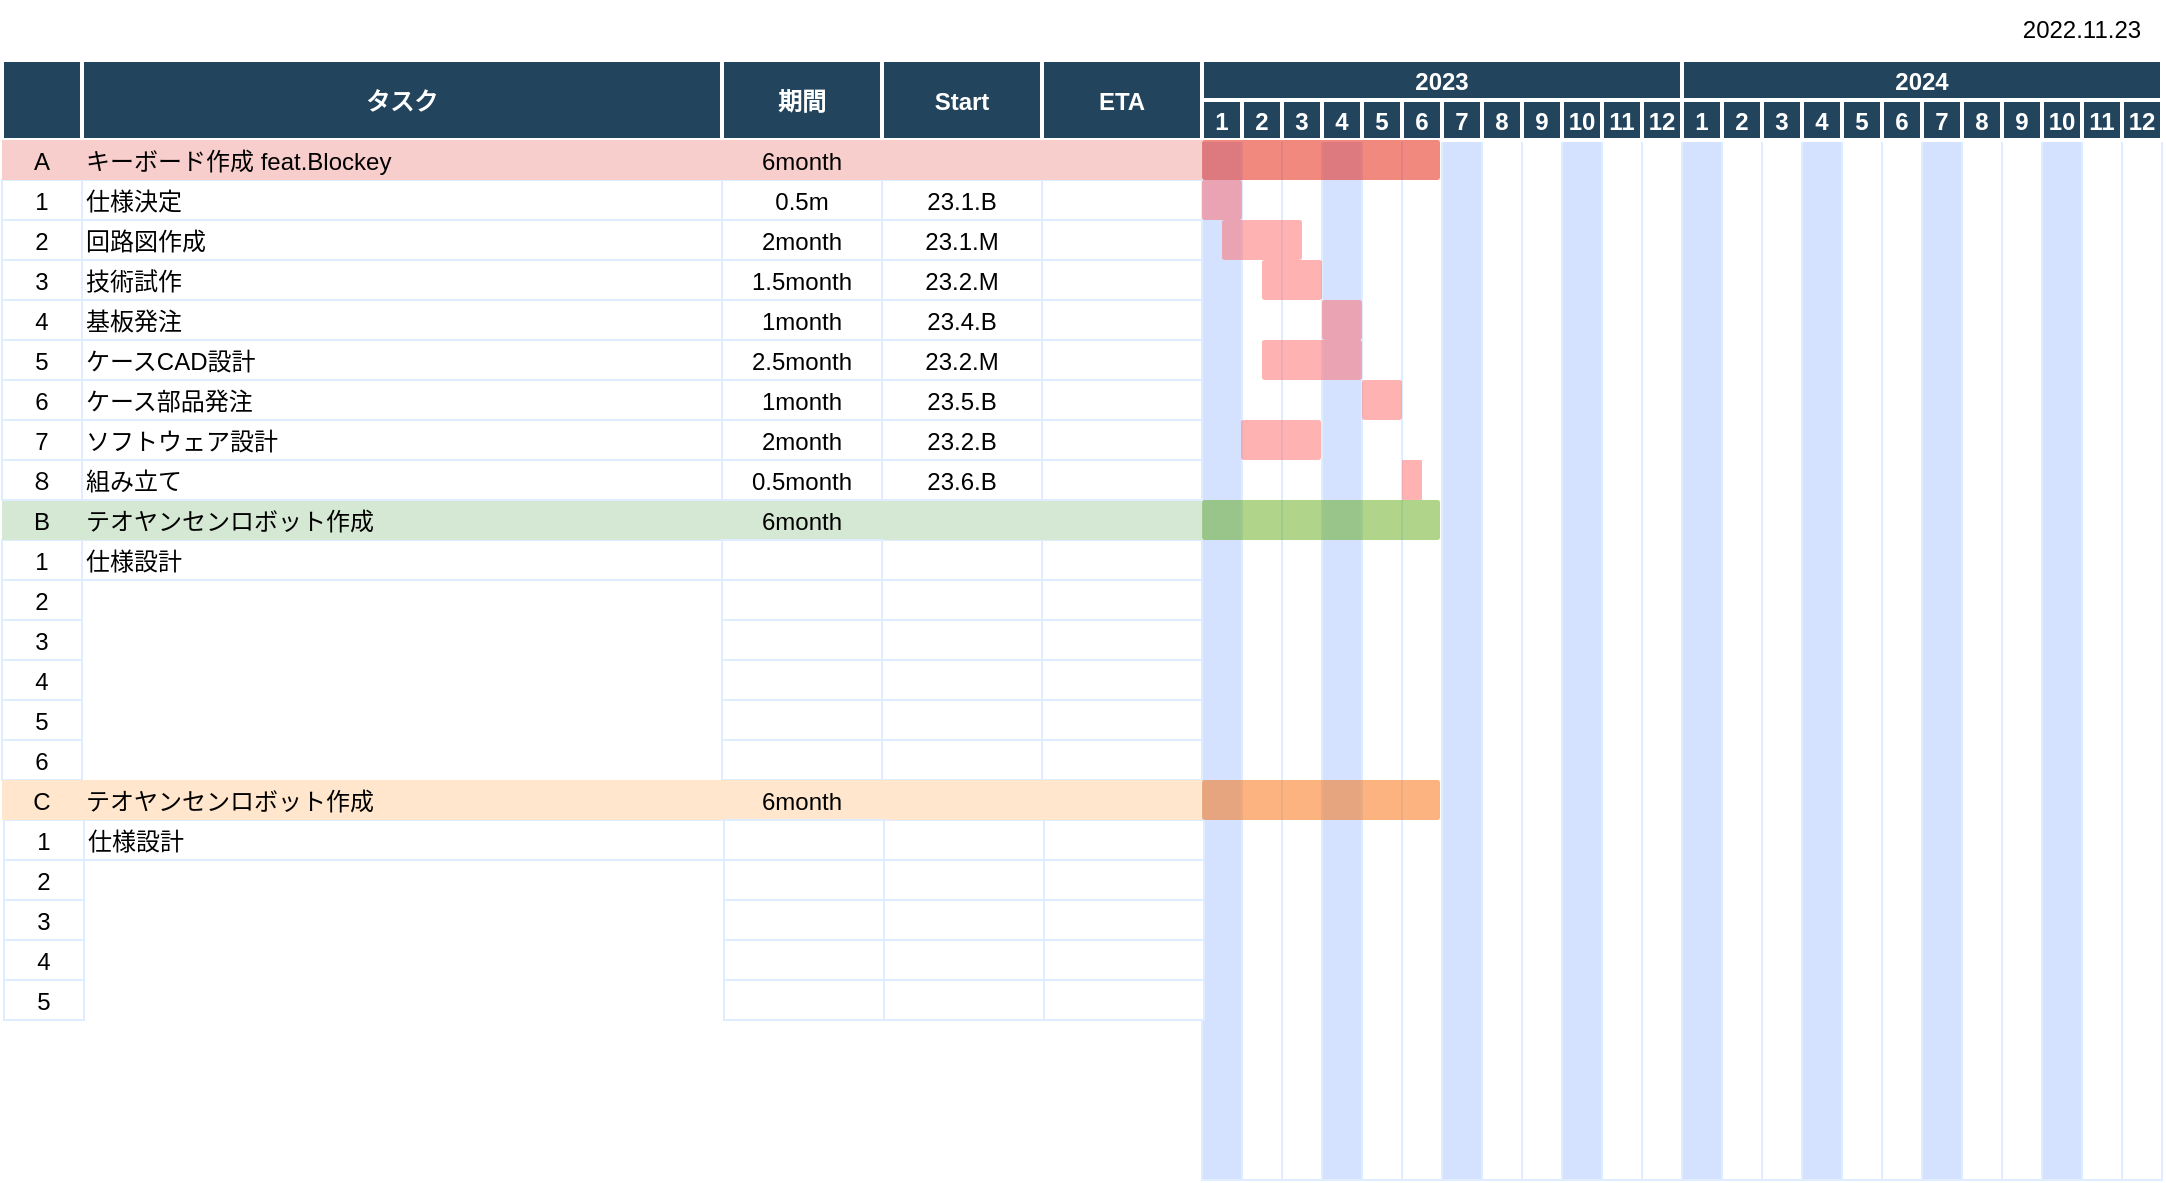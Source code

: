 <mxfile version="20.6.0" type="github">
  <diagram name="Page-1" id="8378b5f6-a2b2-b727-a746-972ab9d02e00">
    <mxGraphModel dx="1422" dy="781" grid="1" gridSize="10" guides="1" tooltips="1" connect="0" arrows="1" fold="1" page="1" pageScale="1.5" pageWidth="1169" pageHeight="827" background="none" math="0" shadow="0">
      <root>
        <mxCell id="0" />
        <mxCell id="1" parent="0" />
        <mxCell id="dIrE19unJ05-w4xrA9a4-304" value="" style="strokeColor=#DEEDFF;fillColor=#D4E1FF" vertex="1" parent="1">
          <mxGeometry x="880.0" y="80.0" width="20" height="520" as="geometry" />
        </mxCell>
        <mxCell id="dIrE19unJ05-w4xrA9a4-305" value="" style="strokeColor=#DEEDFF" vertex="1" parent="1">
          <mxGeometry x="900.0" y="80.0" width="20" height="520" as="geometry" />
        </mxCell>
        <mxCell id="dIrE19unJ05-w4xrA9a4-306" value="" style="strokeColor=#DEEDFF" vertex="1" parent="1">
          <mxGeometry x="920.0" y="80.0" width="20" height="520" as="geometry" />
        </mxCell>
        <mxCell id="dIrE19unJ05-w4xrA9a4-307" value="" style="strokeColor=#DEEDFF;fillColor=#D4E1FF" vertex="1" parent="1">
          <mxGeometry x="940.0" y="80.0" width="20" height="520" as="geometry" />
        </mxCell>
        <mxCell id="dIrE19unJ05-w4xrA9a4-308" value="" style="strokeColor=#DEEDFF" vertex="1" parent="1">
          <mxGeometry x="960.0" y="80.0" width="20" height="520" as="geometry" />
        </mxCell>
        <mxCell id="dIrE19unJ05-w4xrA9a4-309" value="" style="strokeColor=#DEEDFF" vertex="1" parent="1">
          <mxGeometry x="980.0" y="80.0" width="20" height="520" as="geometry" />
        </mxCell>
        <mxCell id="dIrE19unJ05-w4xrA9a4-310" value="" style="strokeColor=#DEEDFF;fillColor=#D4E1FF" vertex="1" parent="1">
          <mxGeometry x="1000.0" y="80.0" width="20" height="520" as="geometry" />
        </mxCell>
        <mxCell id="dIrE19unJ05-w4xrA9a4-311" value="" style="strokeColor=#DEEDFF" vertex="1" parent="1">
          <mxGeometry x="1020.0" y="80.0" width="20" height="520" as="geometry" />
        </mxCell>
        <mxCell id="dIrE19unJ05-w4xrA9a4-312" value="" style="strokeColor=#DEEDFF" vertex="1" parent="1">
          <mxGeometry x="1040.0" y="80.0" width="20" height="520" as="geometry" />
        </mxCell>
        <mxCell id="dIrE19unJ05-w4xrA9a4-313" value="" style="strokeColor=#DEEDFF;fillColor=#D4E1FF" vertex="1" parent="1">
          <mxGeometry x="1060.0" y="80.0" width="20" height="520" as="geometry" />
        </mxCell>
        <mxCell id="dIrE19unJ05-w4xrA9a4-314" value="" style="strokeColor=#DEEDFF" vertex="1" parent="1">
          <mxGeometry x="1080.0" y="80.0" width="20" height="520" as="geometry" />
        </mxCell>
        <mxCell id="dIrE19unJ05-w4xrA9a4-315" value="" style="strokeColor=#DEEDFF" vertex="1" parent="1">
          <mxGeometry x="1100.0" y="80.0" width="20" height="520" as="geometry" />
        </mxCell>
        <mxCell id="dIrE19unJ05-w4xrA9a4-295" value="" style="strokeColor=#DEEDFF;fillColor=#D4E1FF" vertex="1" parent="1">
          <mxGeometry x="700.0" y="80.0" width="20" height="520" as="geometry" />
        </mxCell>
        <mxCell id="dIrE19unJ05-w4xrA9a4-296" value="" style="strokeColor=#DEEDFF" vertex="1" parent="1">
          <mxGeometry x="720.0" y="80.0" width="20" height="520" as="geometry" />
        </mxCell>
        <mxCell id="dIrE19unJ05-w4xrA9a4-297" value="" style="strokeColor=#DEEDFF" vertex="1" parent="1">
          <mxGeometry x="740.0" y="80.0" width="20" height="520" as="geometry" />
        </mxCell>
        <mxCell id="dIrE19unJ05-w4xrA9a4-298" value="" style="strokeColor=#DEEDFF;fillColor=#D4E1FF" vertex="1" parent="1">
          <mxGeometry x="760.0" y="80.0" width="20" height="520" as="geometry" />
        </mxCell>
        <mxCell id="dIrE19unJ05-w4xrA9a4-299" value="" style="strokeColor=#DEEDFF" vertex="1" parent="1">
          <mxGeometry x="780.0" y="80.0" width="20" height="520" as="geometry" />
        </mxCell>
        <mxCell id="dIrE19unJ05-w4xrA9a4-300" value="" style="strokeColor=#DEEDFF" vertex="1" parent="1">
          <mxGeometry x="800.0" y="80.0" width="20" height="520" as="geometry" />
        </mxCell>
        <mxCell id="dIrE19unJ05-w4xrA9a4-301" value="" style="strokeColor=#DEEDFF;fillColor=#D4E1FF" vertex="1" parent="1">
          <mxGeometry x="820.0" y="80.0" width="20" height="520" as="geometry" />
        </mxCell>
        <mxCell id="dIrE19unJ05-w4xrA9a4-302" value="" style="strokeColor=#DEEDFF" vertex="1" parent="1">
          <mxGeometry x="840.0" y="80.0" width="20" height="520" as="geometry" />
        </mxCell>
        <mxCell id="dIrE19unJ05-w4xrA9a4-303" value="" style="strokeColor=#DEEDFF" vertex="1" parent="1">
          <mxGeometry x="860.0" y="80.0" width="20" height="520" as="geometry" />
        </mxCell>
        <mxCell id="199" value="" style="strokeColor=#DEEDFF;fillColor=#D4E1FF" parent="1" vertex="1">
          <mxGeometry x="640.0" y="80.0" width="20" height="520" as="geometry" />
        </mxCell>
        <mxCell id="218" value="" style="strokeColor=#DEEDFF" parent="1" vertex="1">
          <mxGeometry x="660.0" y="80.0" width="20" height="520" as="geometry" />
        </mxCell>
        <mxCell id="dIrE19unJ05-w4xrA9a4-294" value="" style="strokeColor=#DEEDFF" vertex="1" parent="1">
          <mxGeometry x="680.0" y="80.0" width="20" height="520" as="geometry" />
        </mxCell>
        <mxCell id="dIrE19unJ05-w4xrA9a4-278" value="2024" style="fillColor=#23445D;strokeColor=#FFFFFF;strokeWidth=2;fontColor=#FFFFFF;fontStyle=1" vertex="1" parent="1">
          <mxGeometry x="880" y="40" width="240" height="20" as="geometry" />
        </mxCell>
        <mxCell id="dIrE19unJ05-w4xrA9a4-279" value="1" style="fillColor=#23445D;strokeColor=#FFFFFF;strokeWidth=2;fontColor=#FFFFFF;fontStyle=1" vertex="1" parent="1">
          <mxGeometry x="880.0" y="60.0" width="20" height="20" as="geometry" />
        </mxCell>
        <mxCell id="dIrE19unJ05-w4xrA9a4-280" value="2" style="fillColor=#23445D;strokeColor=#FFFFFF;strokeWidth=2;fontColor=#FFFFFF;fontStyle=1" vertex="1" parent="1">
          <mxGeometry x="900.0" y="60.0" width="20" height="20" as="geometry" />
        </mxCell>
        <mxCell id="dIrE19unJ05-w4xrA9a4-281" value="3" style="fillColor=#23445D;strokeColor=#FFFFFF;strokeWidth=2;fontColor=#FFFFFF;fontStyle=1" vertex="1" parent="1">
          <mxGeometry x="920.0" y="60.0" width="20" height="20" as="geometry" />
        </mxCell>
        <mxCell id="dIrE19unJ05-w4xrA9a4-282" value="4" style="fillColor=#23445D;strokeColor=#FFFFFF;strokeWidth=2;fontColor=#FFFFFF;fontStyle=1" vertex="1" parent="1">
          <mxGeometry x="940.0" y="60.0" width="20" height="20" as="geometry" />
        </mxCell>
        <mxCell id="dIrE19unJ05-w4xrA9a4-283" value="5" style="fillColor=#23445D;strokeColor=#FFFFFF;strokeWidth=2;fontColor=#FFFFFF;fontStyle=1" vertex="1" parent="1">
          <mxGeometry x="960.0" y="60.0" width="20" height="20" as="geometry" />
        </mxCell>
        <mxCell id="dIrE19unJ05-w4xrA9a4-284" value="6" style="fillColor=#23445D;strokeColor=#FFFFFF;strokeWidth=2;fontColor=#FFFFFF;fontStyle=1" vertex="1" parent="1">
          <mxGeometry x="980.0" y="60.0" width="20" height="20" as="geometry" />
        </mxCell>
        <mxCell id="dIrE19unJ05-w4xrA9a4-285" value="7" style="fillColor=#23445D;strokeColor=#FFFFFF;strokeWidth=2;fontColor=#FFFFFF;fontStyle=1" vertex="1" parent="1">
          <mxGeometry x="1000.0" y="60.0" width="20" height="20" as="geometry" />
        </mxCell>
        <mxCell id="dIrE19unJ05-w4xrA9a4-286" value="8" style="fillColor=#23445D;strokeColor=#FFFFFF;strokeWidth=2;fontColor=#FFFFFF;fontStyle=1" vertex="1" parent="1">
          <mxGeometry x="1020.0" y="60.0" width="20" height="20" as="geometry" />
        </mxCell>
        <mxCell id="dIrE19unJ05-w4xrA9a4-287" value="9" style="fillColor=#23445D;strokeColor=#FFFFFF;strokeWidth=2;fontColor=#FFFFFF;fontStyle=1" vertex="1" parent="1">
          <mxGeometry x="1040.0" y="60.0" width="20" height="20" as="geometry" />
        </mxCell>
        <mxCell id="dIrE19unJ05-w4xrA9a4-288" value="10" style="fillColor=#23445D;strokeColor=#FFFFFF;strokeWidth=2;fontColor=#FFFFFF;fontStyle=1" vertex="1" parent="1">
          <mxGeometry x="1060.0" y="60.0" width="20" height="20" as="geometry" />
        </mxCell>
        <mxCell id="dIrE19unJ05-w4xrA9a4-289" value="11" style="fillColor=#23445D;strokeColor=#FFFFFF;strokeWidth=2;fontColor=#FFFFFF;fontStyle=1" vertex="1" parent="1">
          <mxGeometry x="1080.0" y="60.0" width="20" height="20" as="geometry" />
        </mxCell>
        <mxCell id="dIrE19unJ05-w4xrA9a4-290" value="12" style="fillColor=#23445D;strokeColor=#FFFFFF;strokeWidth=2;fontColor=#FFFFFF;fontStyle=1" vertex="1" parent="1">
          <mxGeometry x="1100.0" y="60.0" width="20" height="20" as="geometry" />
        </mxCell>
        <mxCell id="69" value="1" style="strokeColor=#DEEDFF;" parent="1" vertex="1">
          <mxGeometry x="40.0" y="100.0" width="40" height="20" as="geometry" />
        </mxCell>
        <mxCell id="70" value="仕様決定" style="align=left;strokeColor=#DEEDFF;" parent="1" vertex="1">
          <mxGeometry x="80.0" y="100.0" width="320.0" height="20" as="geometry" />
        </mxCell>
        <mxCell id="71" value="0.5m" style="strokeColor=#DEEDFF;" parent="1" vertex="1">
          <mxGeometry x="400.0" y="100.0" width="80.0" height="20" as="geometry" />
        </mxCell>
        <mxCell id="72" value="23.1.B" style="strokeColor=#DEEDFF;" parent="1" vertex="1">
          <mxGeometry x="480.0" y="100.0" width="80.0" height="20" as="geometry" />
        </mxCell>
        <mxCell id="73" value="" style="strokeColor=#DEEDFF;" parent="1" vertex="1">
          <mxGeometry x="560.0" y="100.0" width="80.0" height="20" as="geometry" />
        </mxCell>
        <mxCell id="74" value="2" style="strokeColor=#DEEDFF" parent="1" vertex="1">
          <mxGeometry x="40.0" y="120.0" width="40" height="20" as="geometry" />
        </mxCell>
        <mxCell id="75" value="回路図作成" style="align=left;strokeColor=#DEEDFF" parent="1" vertex="1">
          <mxGeometry x="80.0" y="120.0" width="320.0" height="20.0" as="geometry" />
        </mxCell>
        <mxCell id="76" value="2month" style="strokeColor=#DEEDFF" parent="1" vertex="1">
          <mxGeometry x="400.0" y="120.0" width="80.0" height="20" as="geometry" />
        </mxCell>
        <mxCell id="77" value="23.1.M" style="strokeColor=#DEEDFF" parent="1" vertex="1">
          <mxGeometry x="480.0" y="120.0" width="80.0" height="20" as="geometry" />
        </mxCell>
        <mxCell id="78" value="" style="strokeColor=#DEEDFF" parent="1" vertex="1">
          <mxGeometry x="560.0" y="120" width="80.0" height="20" as="geometry" />
        </mxCell>
        <mxCell id="79" value="3" style="strokeColor=#DEEDFF" parent="1" vertex="1">
          <mxGeometry x="40" y="140.0" width="40" height="20" as="geometry" />
        </mxCell>
        <mxCell id="80" value="技術試作" style="align=left;strokeColor=#DEEDFF" parent="1" vertex="1">
          <mxGeometry x="80" y="140.0" width="320" height="20" as="geometry" />
        </mxCell>
        <mxCell id="81" value="1.5month" style="strokeColor=#DEEDFF" parent="1" vertex="1">
          <mxGeometry x="400" y="140" width="80" height="20" as="geometry" />
        </mxCell>
        <mxCell id="82" value="23.2.M" style="strokeColor=#DEEDFF" parent="1" vertex="1">
          <mxGeometry x="480.0" y="140.0" width="80.0" height="20" as="geometry" />
        </mxCell>
        <mxCell id="83" value="" style="strokeColor=#DEEDFF" parent="1" vertex="1">
          <mxGeometry x="560.0" y="140.0" width="80.0" height="20" as="geometry" />
        </mxCell>
        <mxCell id="84" value="4" style="strokeColor=#DEEDFF" parent="1" vertex="1">
          <mxGeometry x="40.0" y="160.0" width="40" height="20" as="geometry" />
        </mxCell>
        <mxCell id="85" value="基板発注" style="align=left;strokeColor=#DEEDFF" parent="1" vertex="1">
          <mxGeometry x="80.0" y="160.0" width="320.0" height="20" as="geometry" />
        </mxCell>
        <mxCell id="86" value="1month" style="strokeColor=#DEEDFF" parent="1" vertex="1">
          <mxGeometry x="400.0" y="160.0" width="80.0" height="20" as="geometry" />
        </mxCell>
        <mxCell id="87" value="23.4.B" style="strokeColor=#DEEDFF" parent="1" vertex="1">
          <mxGeometry x="480.0" y="160.0" width="80.0" height="20" as="geometry" />
        </mxCell>
        <mxCell id="88" value="" style="strokeColor=#DEEDFF" parent="1" vertex="1">
          <mxGeometry x="560.0" y="160.0" width="80.0" height="20" as="geometry" />
        </mxCell>
        <mxCell id="89" value="5" style="strokeColor=#DEEDFF" parent="1" vertex="1">
          <mxGeometry x="40.0" y="180.0" width="40" height="20" as="geometry" />
        </mxCell>
        <mxCell id="90" value="ケースCAD設計" style="align=left;strokeColor=#DEEDFF" parent="1" vertex="1">
          <mxGeometry x="80.0" y="180.0" width="320.0" height="20" as="geometry" />
        </mxCell>
        <mxCell id="91" value="2.5month" style="strokeColor=#DEEDFF" parent="1" vertex="1">
          <mxGeometry x="400.0" y="180.0" width="80.0" height="20" as="geometry" />
        </mxCell>
        <mxCell id="92" value="23.2.M" style="strokeColor=#DEEDFF" parent="1" vertex="1">
          <mxGeometry x="480.0" y="180.0" width="80.0" height="20" as="geometry" />
        </mxCell>
        <mxCell id="93" value="" style="strokeColor=#DEEDFF" parent="1" vertex="1">
          <mxGeometry x="560.0" y="180.0" width="80.0" height="20" as="geometry" />
        </mxCell>
        <mxCell id="94" value="6" style="strokeColor=#DEEDFF" parent="1" vertex="1">
          <mxGeometry x="40.0" y="200.0" width="40" height="20" as="geometry" />
        </mxCell>
        <mxCell id="95" value="Supervision and meetings" style="align=left;strokeColor=#DEEDFF" parent="1" vertex="1">
          <mxGeometry x="80.0" y="200.0" width="320.0" height="20" as="geometry" />
        </mxCell>
        <mxCell id="97" value="" style="strokeColor=#DEEDFF" parent="1" vertex="1">
          <mxGeometry x="480.0" y="200.0" width="80.0" height="20" as="geometry" />
        </mxCell>
        <mxCell id="2" value="タスク" style="fillColor=#23445D;strokeColor=#FFFFFF;strokeWidth=2;fontColor=#FFFFFF;fontStyle=1" parent="1" vertex="1">
          <mxGeometry x="80" y="40" width="320" height="40" as="geometry" />
        </mxCell>
        <mxCell id="3" value="" style="fillColor=#23445D;strokeColor=#FFFFFF;strokeWidth=2;fontColor=#FFFFFF;fontStyle=1" parent="1" vertex="1">
          <mxGeometry x="40" y="40" width="40" height="40" as="geometry" />
        </mxCell>
        <mxCell id="4" value="2023" style="fillColor=#23445D;strokeColor=#FFFFFF;strokeWidth=2;fontColor=#FFFFFF;fontStyle=1" parent="1" vertex="1">
          <mxGeometry x="640" y="40" width="240" height="20" as="geometry" />
        </mxCell>
        <mxCell id="5" value="1" style="fillColor=#23445D;strokeColor=#FFFFFF;strokeWidth=2;fontColor=#FFFFFF;fontStyle=1" parent="1" vertex="1">
          <mxGeometry x="640.0" y="60.0" width="20" height="20" as="geometry" />
        </mxCell>
        <mxCell id="6" value="2" style="fillColor=#23445D;strokeColor=#FFFFFF;strokeWidth=2;fontColor=#FFFFFF;fontStyle=1" parent="1" vertex="1">
          <mxGeometry x="660.0" y="60.0" width="20" height="20" as="geometry" />
        </mxCell>
        <mxCell id="7" value="3" style="fillColor=#23445D;strokeColor=#FFFFFF;strokeWidth=2;fontColor=#FFFFFF;fontStyle=1" parent="1" vertex="1">
          <mxGeometry x="680.0" y="60.0" width="20" height="20" as="geometry" />
        </mxCell>
        <mxCell id="8" value="4" style="fillColor=#23445D;strokeColor=#FFFFFF;strokeWidth=2;fontColor=#FFFFFF;fontStyle=1" parent="1" vertex="1">
          <mxGeometry x="700.0" y="60.0" width="20" height="20" as="geometry" />
        </mxCell>
        <mxCell id="9" value="5" style="fillColor=#23445D;strokeColor=#FFFFFF;strokeWidth=2;fontColor=#FFFFFF;fontStyle=1" parent="1" vertex="1">
          <mxGeometry x="720.0" y="60.0" width="20" height="20" as="geometry" />
        </mxCell>
        <mxCell id="10" value="6" style="fillColor=#23445D;strokeColor=#FFFFFF;strokeWidth=2;fontColor=#FFFFFF;fontStyle=1" parent="1" vertex="1">
          <mxGeometry x="740.0" y="60.0" width="20" height="20" as="geometry" />
        </mxCell>
        <mxCell id="11" value="7" style="fillColor=#23445D;strokeColor=#FFFFFF;strokeWidth=2;fontColor=#FFFFFF;fontStyle=1" parent="1" vertex="1">
          <mxGeometry x="760.0" y="60.0" width="20" height="20" as="geometry" />
        </mxCell>
        <mxCell id="12" value="期間" style="fillColor=#23445D;strokeColor=#FFFFFF;strokeWidth=2;fontColor=#FFFFFF;fontStyle=1" parent="1" vertex="1">
          <mxGeometry x="400.0" y="40.0" width="80.0" height="40.0" as="geometry" />
        </mxCell>
        <mxCell id="13" value="Start" style="fillColor=#23445D;strokeColor=#FFFFFF;strokeWidth=2;fontColor=#FFFFFF;fontStyle=1" parent="1" vertex="1">
          <mxGeometry x="480.0" y="40.0" width="80.0" height="40.0" as="geometry" />
        </mxCell>
        <mxCell id="14" value="ETA" style="fillColor=#23445D;strokeColor=#FFFFFF;strokeWidth=2;fontColor=#FFFFFF;fontStyle=1" parent="1" vertex="1">
          <mxGeometry x="560.0" y="40.0" width="80.0" height="40.0" as="geometry" />
        </mxCell>
        <mxCell id="16" value="8" style="fillColor=#23445D;strokeColor=#FFFFFF;strokeWidth=2;fontColor=#FFFFFF;fontStyle=1" parent="1" vertex="1">
          <mxGeometry x="780.0" y="60.0" width="20" height="20" as="geometry" />
        </mxCell>
        <mxCell id="17" value="9" style="fillColor=#23445D;strokeColor=#FFFFFF;strokeWidth=2;fontColor=#FFFFFF;fontStyle=1" parent="1" vertex="1">
          <mxGeometry x="800.0" y="60.0" width="20" height="20" as="geometry" />
        </mxCell>
        <mxCell id="18" value="10" style="fillColor=#23445D;strokeColor=#FFFFFF;strokeWidth=2;fontColor=#FFFFFF;fontStyle=1" parent="1" vertex="1">
          <mxGeometry x="820.0" y="60.0" width="20" height="20" as="geometry" />
        </mxCell>
        <mxCell id="19" value="11" style="fillColor=#23445D;strokeColor=#FFFFFF;strokeWidth=2;fontColor=#FFFFFF;fontStyle=1" parent="1" vertex="1">
          <mxGeometry x="840.0" y="60.0" width="20" height="20" as="geometry" />
        </mxCell>
        <mxCell id="20" value="12" style="fillColor=#23445D;strokeColor=#FFFFFF;strokeWidth=2;fontColor=#FFFFFF;fontStyle=1" parent="1" vertex="1">
          <mxGeometry x="860.0" y="60.0" width="20" height="20" as="geometry" />
        </mxCell>
        <mxCell id="242" value="" style="shape=mxgraph.flowchart.process;fillColor=#e51400;strokeColor=none;strokeWidth=2;opacity=50;fontColor=#ffffff;" parent="1" vertex="1">
          <mxGeometry x="640" y="80" width="119" height="20" as="geometry" />
        </mxCell>
        <mxCell id="244" value="" style="shape=mxgraph.flowchart.process;fillColor=#FF6666;strokeColor=none;strokeWidth=2;opacity=50;fontColor=#ffffff;fillStyle=auto;" parent="1" vertex="1">
          <mxGeometry x="640.0" y="100.0" width="20" height="20" as="geometry" />
        </mxCell>
        <mxCell id="63" value="A" style="strokeColor=none;fillColor=#f8cecc;" parent="1" vertex="1">
          <mxGeometry x="40" y="80" width="40" height="20" as="geometry" />
        </mxCell>
        <mxCell id="64" value="キーボード作成 feat.Blockey" style="align=left;strokeColor=none;fillColor=#f8cecc;" parent="1" vertex="1">
          <mxGeometry x="80" y="80" width="320" height="20" as="geometry" />
        </mxCell>
        <mxCell id="65" value="6month" style="strokeColor=none;fillColor=#f8cecc;" parent="1" vertex="1">
          <mxGeometry x="400.0" y="80" width="80.0" height="20" as="geometry" />
        </mxCell>
        <mxCell id="66" value="" style="strokeColor=none;fillColor=#f8cecc;" parent="1" vertex="1">
          <mxGeometry x="480.0" y="80" width="80.0" height="20" as="geometry" />
        </mxCell>
        <mxCell id="67" value="" style="strokeColor=none;fillColor=#f8cecc;" parent="1" vertex="1">
          <mxGeometry x="560.0" y="80.0" width="80.0" height="20" as="geometry" />
        </mxCell>
        <mxCell id="dIrE19unJ05-w4xrA9a4-356" value="1" style="strokeColor=#DEEDFF;" vertex="1" parent="1">
          <mxGeometry x="40.0" y="280.0" width="40" height="20" as="geometry" />
        </mxCell>
        <mxCell id="dIrE19unJ05-w4xrA9a4-357" value="仕様設計" style="align=left;strokeColor=#DEEDFF;" vertex="1" parent="1">
          <mxGeometry x="80.0" y="280.0" width="320.0" height="20" as="geometry" />
        </mxCell>
        <mxCell id="dIrE19unJ05-w4xrA9a4-359" value="" style="strokeColor=#DEEDFF;" vertex="1" parent="1">
          <mxGeometry x="480.0" y="280.0" width="80.0" height="20" as="geometry" />
        </mxCell>
        <mxCell id="dIrE19unJ05-w4xrA9a4-360" value="" style="strokeColor=#DEEDFF;" vertex="1" parent="1">
          <mxGeometry x="560.0" y="280.0" width="80.0" height="20" as="geometry" />
        </mxCell>
        <mxCell id="dIrE19unJ05-w4xrA9a4-361" value="2" style="strokeColor=#DEEDFF" vertex="1" parent="1">
          <mxGeometry x="40.0" y="300.0" width="40" height="20" as="geometry" />
        </mxCell>
        <mxCell id="dIrE19unJ05-w4xrA9a4-364" value="" style="strokeColor=#DEEDFF" vertex="1" parent="1">
          <mxGeometry x="480.0" y="300.0" width="80.0" height="20" as="geometry" />
        </mxCell>
        <mxCell id="dIrE19unJ05-w4xrA9a4-365" value="" style="strokeColor=#DEEDFF" vertex="1" parent="1">
          <mxGeometry x="560.0" y="300" width="80.0" height="20" as="geometry" />
        </mxCell>
        <mxCell id="dIrE19unJ05-w4xrA9a4-366" value="3" style="strokeColor=#DEEDFF" vertex="1" parent="1">
          <mxGeometry x="40" y="320.0" width="40" height="20" as="geometry" />
        </mxCell>
        <mxCell id="dIrE19unJ05-w4xrA9a4-369" value="" style="strokeColor=#DEEDFF" vertex="1" parent="1">
          <mxGeometry x="480.0" y="320.0" width="80.0" height="20" as="geometry" />
        </mxCell>
        <mxCell id="dIrE19unJ05-w4xrA9a4-370" value="" style="strokeColor=#DEEDFF" vertex="1" parent="1">
          <mxGeometry x="560.0" y="320.0" width="80.0" height="20" as="geometry" />
        </mxCell>
        <mxCell id="dIrE19unJ05-w4xrA9a4-371" value="4" style="strokeColor=#DEEDFF" vertex="1" parent="1">
          <mxGeometry x="40.0" y="340.0" width="40" height="20" as="geometry" />
        </mxCell>
        <mxCell id="dIrE19unJ05-w4xrA9a4-374" value="" style="strokeColor=#DEEDFF" vertex="1" parent="1">
          <mxGeometry x="480.0" y="340.0" width="80.0" height="20" as="geometry" />
        </mxCell>
        <mxCell id="dIrE19unJ05-w4xrA9a4-375" value="" style="strokeColor=#DEEDFF" vertex="1" parent="1">
          <mxGeometry x="560.0" y="340.0" width="80.0" height="20" as="geometry" />
        </mxCell>
        <mxCell id="dIrE19unJ05-w4xrA9a4-376" value="5" style="strokeColor=#DEEDFF" vertex="1" parent="1">
          <mxGeometry x="40.0" y="360.0" width="40" height="20" as="geometry" />
        </mxCell>
        <mxCell id="dIrE19unJ05-w4xrA9a4-379" value="" style="strokeColor=#DEEDFF" vertex="1" parent="1">
          <mxGeometry x="480.0" y="360.0" width="80.0" height="20" as="geometry" />
        </mxCell>
        <mxCell id="dIrE19unJ05-w4xrA9a4-380" value="" style="strokeColor=#DEEDFF" vertex="1" parent="1">
          <mxGeometry x="560.0" y="360.0" width="80.0" height="20" as="geometry" />
        </mxCell>
        <mxCell id="dIrE19unJ05-w4xrA9a4-381" value="6" style="strokeColor=#DEEDFF" vertex="1" parent="1">
          <mxGeometry x="40.0" y="380.0" width="40" height="20" as="geometry" />
        </mxCell>
        <mxCell id="dIrE19unJ05-w4xrA9a4-384" value="" style="strokeColor=#DEEDFF" vertex="1" parent="1">
          <mxGeometry x="480.0" y="380.0" width="80.0" height="20" as="geometry" />
        </mxCell>
        <mxCell id="dIrE19unJ05-w4xrA9a4-386" value="" style="shape=mxgraph.flowchart.process;fillColor=#60a917;strokeColor=none;strokeWidth=2;opacity=50;fillStyle=auto;fontColor=#ffffff;" vertex="1" parent="1">
          <mxGeometry x="640" y="260" width="119" height="20" as="geometry" />
        </mxCell>
        <mxCell id="dIrE19unJ05-w4xrA9a4-389" value="B" style="strokeColor=none;fillColor=#d5e8d4;" vertex="1" parent="1">
          <mxGeometry x="40" y="260" width="40" height="20" as="geometry" />
        </mxCell>
        <mxCell id="dIrE19unJ05-w4xrA9a4-390" value="テオヤンセンロボット作成" style="align=left;strokeColor=none;fillColor=#d5e8d4;" vertex="1" parent="1">
          <mxGeometry x="80" y="260" width="320" height="20" as="geometry" />
        </mxCell>
        <mxCell id="dIrE19unJ05-w4xrA9a4-391" value="6month" style="strokeColor=none;fillColor=#d5e8d4;" vertex="1" parent="1">
          <mxGeometry x="400.0" y="260" width="80.0" height="20" as="geometry" />
        </mxCell>
        <mxCell id="dIrE19unJ05-w4xrA9a4-392" value="" style="strokeColor=none;fillColor=#d5e8d4;" vertex="1" parent="1">
          <mxGeometry x="480.0" y="260" width="80.0" height="20" as="geometry" />
        </mxCell>
        <mxCell id="dIrE19unJ05-w4xrA9a4-393" value="" style="strokeColor=none;fillColor=#d5e8d4;" vertex="1" parent="1">
          <mxGeometry x="560.0" y="260.0" width="80.0" height="20" as="geometry" />
        </mxCell>
        <mxCell id="dIrE19unJ05-w4xrA9a4-394" value="" style="strokeColor=#DEEDFF" vertex="1" parent="1">
          <mxGeometry x="560.0" y="200.0" width="80.0" height="20" as="geometry" />
        </mxCell>
        <mxCell id="dIrE19unJ05-w4xrA9a4-395" value="" style="strokeColor=#DEEDFF" vertex="1" parent="1">
          <mxGeometry x="560.0" y="380.0" width="80.0" height="20" as="geometry" />
        </mxCell>
        <mxCell id="dIrE19unJ05-w4xrA9a4-397" value="" style="strokeColor=#DEEDFF" vertex="1" parent="1">
          <mxGeometry x="400.0" y="200.0" width="80.0" height="20" as="geometry" />
        </mxCell>
        <mxCell id="dIrE19unJ05-w4xrA9a4-398" value="" style="strokeColor=#DEEDFF" vertex="1" parent="1">
          <mxGeometry x="400.0" y="380.0" width="80.0" height="20" as="geometry" />
        </mxCell>
        <mxCell id="dIrE19unJ05-w4xrA9a4-399" value="" style="strokeColor=#DEEDFF" vertex="1" parent="1">
          <mxGeometry x="400.0" y="360.0" width="80.0" height="20" as="geometry" />
        </mxCell>
        <mxCell id="dIrE19unJ05-w4xrA9a4-400" value="" style="strokeColor=#DEEDFF" vertex="1" parent="1">
          <mxGeometry x="400.0" y="340.0" width="80.0" height="20" as="geometry" />
        </mxCell>
        <mxCell id="dIrE19unJ05-w4xrA9a4-401" value="" style="strokeColor=#DEEDFF" vertex="1" parent="1">
          <mxGeometry x="400.0" y="320.0" width="80.0" height="20" as="geometry" />
        </mxCell>
        <mxCell id="dIrE19unJ05-w4xrA9a4-402" value="" style="strokeColor=#DEEDFF" vertex="1" parent="1">
          <mxGeometry x="400.0" y="300.0" width="80.0" height="20" as="geometry" />
        </mxCell>
        <mxCell id="dIrE19unJ05-w4xrA9a4-403" value="" style="strokeColor=#DEEDFF;" vertex="1" parent="1">
          <mxGeometry x="400.0" y="280.0" width="80.0" height="20" as="geometry" />
        </mxCell>
        <mxCell id="dIrE19unJ05-w4xrA9a4-404" value="6" style="strokeColor=#DEEDFF" vertex="1" parent="1">
          <mxGeometry x="40.0" y="200.0" width="40" height="20" as="geometry" />
        </mxCell>
        <mxCell id="dIrE19unJ05-w4xrA9a4-405" value="ケース部品発注" style="align=left;strokeColor=#DEEDFF" vertex="1" parent="1">
          <mxGeometry x="80.0" y="200.0" width="320.0" height="20" as="geometry" />
        </mxCell>
        <mxCell id="dIrE19unJ05-w4xrA9a4-406" value="1month" style="strokeColor=#DEEDFF" vertex="1" parent="1">
          <mxGeometry x="400.0" y="200.0" width="80.0" height="20" as="geometry" />
        </mxCell>
        <mxCell id="dIrE19unJ05-w4xrA9a4-407" value="23.5.B" style="strokeColor=#DEEDFF" vertex="1" parent="1">
          <mxGeometry x="480.0" y="200.0" width="80.0" height="20" as="geometry" />
        </mxCell>
        <mxCell id="dIrE19unJ05-w4xrA9a4-408" value="" style="strokeColor=#DEEDFF" vertex="1" parent="1">
          <mxGeometry x="560.0" y="220.0" width="80.0" height="20" as="geometry" />
        </mxCell>
        <mxCell id="dIrE19unJ05-w4xrA9a4-409" value="7" style="strokeColor=#DEEDFF" vertex="1" parent="1">
          <mxGeometry x="40.0" y="220.0" width="40" height="20" as="geometry" />
        </mxCell>
        <mxCell id="dIrE19unJ05-w4xrA9a4-410" value="ソフトウェア設計" style="align=left;strokeColor=#DEEDFF" vertex="1" parent="1">
          <mxGeometry x="80.0" y="220.0" width="320.0" height="20" as="geometry" />
        </mxCell>
        <mxCell id="dIrE19unJ05-w4xrA9a4-411" value="2month" style="strokeColor=#DEEDFF" vertex="1" parent="1">
          <mxGeometry x="400.0" y="220.0" width="80.0" height="20" as="geometry" />
        </mxCell>
        <mxCell id="dIrE19unJ05-w4xrA9a4-412" value="23.2.B" style="strokeColor=#DEEDFF" vertex="1" parent="1">
          <mxGeometry x="480.0" y="220.0" width="80.0" height="20" as="geometry" />
        </mxCell>
        <mxCell id="dIrE19unJ05-w4xrA9a4-413" value="８" style="strokeColor=#DEEDFF" vertex="1" parent="1">
          <mxGeometry x="40.0" y="240.0" width="40" height="20" as="geometry" />
        </mxCell>
        <mxCell id="dIrE19unJ05-w4xrA9a4-414" value="組み立て" style="align=left;strokeColor=#DEEDFF" vertex="1" parent="1">
          <mxGeometry x="80.0" y="240.0" width="320.0" height="20" as="geometry" />
        </mxCell>
        <mxCell id="dIrE19unJ05-w4xrA9a4-415" value="0.5month" style="strokeColor=#DEEDFF" vertex="1" parent="1">
          <mxGeometry x="400.0" y="240.0" width="80.0" height="20" as="geometry" />
        </mxCell>
        <mxCell id="dIrE19unJ05-w4xrA9a4-416" value="23.6.B" style="strokeColor=#DEEDFF" vertex="1" parent="1">
          <mxGeometry x="480.0" y="240.0" width="80.0" height="20" as="geometry" />
        </mxCell>
        <mxCell id="dIrE19unJ05-w4xrA9a4-417" value="" style="strokeColor=#DEEDFF" vertex="1" parent="1">
          <mxGeometry x="560.0" y="240.0" width="80.0" height="20" as="geometry" />
        </mxCell>
        <mxCell id="dIrE19unJ05-w4xrA9a4-418" value="1" style="strokeColor=#DEEDFF;" vertex="1" parent="1">
          <mxGeometry x="41.0" y="420.0" width="40" height="20" as="geometry" />
        </mxCell>
        <mxCell id="dIrE19unJ05-w4xrA9a4-419" value="仕様設計" style="align=left;strokeColor=#DEEDFF;" vertex="1" parent="1">
          <mxGeometry x="81.0" y="420.0" width="320.0" height="20" as="geometry" />
        </mxCell>
        <mxCell id="dIrE19unJ05-w4xrA9a4-420" value="" style="strokeColor=#DEEDFF;" vertex="1" parent="1">
          <mxGeometry x="481.0" y="420.0" width="80.0" height="20" as="geometry" />
        </mxCell>
        <mxCell id="dIrE19unJ05-w4xrA9a4-421" value="" style="strokeColor=#DEEDFF;" vertex="1" parent="1">
          <mxGeometry x="561.0" y="420.0" width="80.0" height="20" as="geometry" />
        </mxCell>
        <mxCell id="dIrE19unJ05-w4xrA9a4-422" value="2" style="strokeColor=#DEEDFF" vertex="1" parent="1">
          <mxGeometry x="41.0" y="440.0" width="40" height="20" as="geometry" />
        </mxCell>
        <mxCell id="dIrE19unJ05-w4xrA9a4-423" value="" style="strokeColor=#DEEDFF" vertex="1" parent="1">
          <mxGeometry x="481.0" y="440.0" width="80.0" height="20" as="geometry" />
        </mxCell>
        <mxCell id="dIrE19unJ05-w4xrA9a4-424" value="" style="strokeColor=#DEEDFF" vertex="1" parent="1">
          <mxGeometry x="561.0" y="440" width="80.0" height="20" as="geometry" />
        </mxCell>
        <mxCell id="dIrE19unJ05-w4xrA9a4-425" value="3" style="strokeColor=#DEEDFF" vertex="1" parent="1">
          <mxGeometry x="41" y="460.0" width="40" height="20" as="geometry" />
        </mxCell>
        <mxCell id="dIrE19unJ05-w4xrA9a4-426" value="" style="strokeColor=#DEEDFF" vertex="1" parent="1">
          <mxGeometry x="481.0" y="460.0" width="80.0" height="20" as="geometry" />
        </mxCell>
        <mxCell id="dIrE19unJ05-w4xrA9a4-427" value="" style="strokeColor=#DEEDFF" vertex="1" parent="1">
          <mxGeometry x="561.0" y="460.0" width="80.0" height="20" as="geometry" />
        </mxCell>
        <mxCell id="dIrE19unJ05-w4xrA9a4-428" value="4" style="strokeColor=#DEEDFF" vertex="1" parent="1">
          <mxGeometry x="41.0" y="480.0" width="40" height="20" as="geometry" />
        </mxCell>
        <mxCell id="dIrE19unJ05-w4xrA9a4-429" value="" style="strokeColor=#DEEDFF" vertex="1" parent="1">
          <mxGeometry x="481.0" y="480.0" width="80.0" height="20" as="geometry" />
        </mxCell>
        <mxCell id="dIrE19unJ05-w4xrA9a4-430" value="" style="strokeColor=#DEEDFF" vertex="1" parent="1">
          <mxGeometry x="561.0" y="480.0" width="80.0" height="20" as="geometry" />
        </mxCell>
        <mxCell id="dIrE19unJ05-w4xrA9a4-431" value="5" style="strokeColor=#DEEDFF" vertex="1" parent="1">
          <mxGeometry x="41.0" y="500.0" width="40" height="20" as="geometry" />
        </mxCell>
        <mxCell id="dIrE19unJ05-w4xrA9a4-432" value="" style="strokeColor=#DEEDFF" vertex="1" parent="1">
          <mxGeometry x="481.0" y="500.0" width="80.0" height="20" as="geometry" />
        </mxCell>
        <mxCell id="dIrE19unJ05-w4xrA9a4-433" value="" style="strokeColor=#DEEDFF" vertex="1" parent="1">
          <mxGeometry x="561.0" y="500.0" width="80.0" height="20" as="geometry" />
        </mxCell>
        <mxCell id="dIrE19unJ05-w4xrA9a4-434" value="" style="shape=mxgraph.flowchart.process;fillColor=#fa6800;strokeColor=none;strokeWidth=2;opacity=50;fillStyle=auto;fontColor=#000000;" vertex="1" parent="1">
          <mxGeometry x="640" y="400" width="119" height="20" as="geometry" />
        </mxCell>
        <mxCell id="dIrE19unJ05-w4xrA9a4-435" value="C" style="strokeColor=none;fillColor=#ffe6cc;" vertex="1" parent="1">
          <mxGeometry x="40" y="400" width="40" height="20" as="geometry" />
        </mxCell>
        <mxCell id="dIrE19unJ05-w4xrA9a4-436" value="テオヤンセンロボット作成" style="align=left;strokeColor=none;fillColor=#ffe6cc;" vertex="1" parent="1">
          <mxGeometry x="80" y="400" width="320" height="20" as="geometry" />
        </mxCell>
        <mxCell id="dIrE19unJ05-w4xrA9a4-437" value="6month" style="strokeColor=none;fillColor=#ffe6cc;" vertex="1" parent="1">
          <mxGeometry x="400" y="400" width="80.0" height="20" as="geometry" />
        </mxCell>
        <mxCell id="dIrE19unJ05-w4xrA9a4-438" value="" style="strokeColor=none;fillColor=#ffe6cc;" vertex="1" parent="1">
          <mxGeometry x="480" y="400" width="80" height="20" as="geometry" />
        </mxCell>
        <mxCell id="dIrE19unJ05-w4xrA9a4-439" value="" style="strokeColor=none;fillColor=#ffe6cc;" vertex="1" parent="1">
          <mxGeometry x="560" y="400.0" width="80.0" height="20" as="geometry" />
        </mxCell>
        <mxCell id="dIrE19unJ05-w4xrA9a4-440" value="" style="strokeColor=#DEEDFF" vertex="1" parent="1">
          <mxGeometry x="401.0" y="500.0" width="80.0" height="20" as="geometry" />
        </mxCell>
        <mxCell id="dIrE19unJ05-w4xrA9a4-441" value="" style="strokeColor=#DEEDFF" vertex="1" parent="1">
          <mxGeometry x="401.0" y="480.0" width="80.0" height="20" as="geometry" />
        </mxCell>
        <mxCell id="dIrE19unJ05-w4xrA9a4-442" value="" style="strokeColor=#DEEDFF" vertex="1" parent="1">
          <mxGeometry x="401.0" y="460.0" width="80.0" height="20" as="geometry" />
        </mxCell>
        <mxCell id="dIrE19unJ05-w4xrA9a4-443" value="" style="strokeColor=#DEEDFF" vertex="1" parent="1">
          <mxGeometry x="401.0" y="440.0" width="80.0" height="20" as="geometry" />
        </mxCell>
        <mxCell id="dIrE19unJ05-w4xrA9a4-444" value="" style="strokeColor=#DEEDFF;" vertex="1" parent="1">
          <mxGeometry x="401.0" y="420.0" width="80.0" height="20" as="geometry" />
        </mxCell>
        <mxCell id="dIrE19unJ05-w4xrA9a4-445" value="" style="shape=mxgraph.flowchart.process;fillColor=#FF6666;strokeColor=none;strokeWidth=2;opacity=50;fontColor=#ffffff;fillStyle=auto;" vertex="1" parent="1">
          <mxGeometry x="650" y="120" width="40" height="20" as="geometry" />
        </mxCell>
        <mxCell id="dIrE19unJ05-w4xrA9a4-446" value="" style="shape=mxgraph.flowchart.process;fillColor=#FF6666;strokeColor=none;strokeWidth=2;opacity=50;fontColor=#ffffff;fillStyle=auto;" vertex="1" parent="1">
          <mxGeometry x="670" y="140" width="30" height="20" as="geometry" />
        </mxCell>
        <mxCell id="dIrE19unJ05-w4xrA9a4-447" value="" style="shape=mxgraph.flowchart.process;fillColor=#FF6666;strokeColor=none;strokeWidth=2;opacity=50;fontColor=#ffffff;fillStyle=auto;" vertex="1" parent="1">
          <mxGeometry x="670" y="180" width="50" height="20" as="geometry" />
        </mxCell>
        <mxCell id="dIrE19unJ05-w4xrA9a4-449" value="" style="shape=mxgraph.flowchart.process;fillColor=#FF6666;strokeColor=none;strokeWidth=2;opacity=50;fontColor=#ffffff;fillStyle=auto;" vertex="1" parent="1">
          <mxGeometry x="700" y="160" width="20" height="20" as="geometry" />
        </mxCell>
        <mxCell id="dIrE19unJ05-w4xrA9a4-451" value="" style="shape=mxgraph.flowchart.process;fillColor=#FF6666;strokeColor=none;strokeWidth=2;opacity=50;fontColor=#ffffff;fillStyle=auto;" vertex="1" parent="1">
          <mxGeometry x="720" y="200" width="20" height="20" as="geometry" />
        </mxCell>
        <mxCell id="dIrE19unJ05-w4xrA9a4-452" value="" style="shape=mxgraph.flowchart.process;fillColor=#FF6666;strokeColor=none;strokeWidth=2;opacity=50;fontColor=#ffffff;fillStyle=auto;" vertex="1" parent="1">
          <mxGeometry x="659.5" y="220" width="40" height="20" as="geometry" />
        </mxCell>
        <mxCell id="dIrE19unJ05-w4xrA9a4-454" value="" style="shape=mxgraph.flowchart.process;fillColor=#FF6666;strokeColor=none;strokeWidth=2;opacity=50;fontColor=#ffffff;fillStyle=auto;" vertex="1" parent="1">
          <mxGeometry x="740" y="240" width="10" height="20" as="geometry" />
        </mxCell>
        <mxCell id="dIrE19unJ05-w4xrA9a4-455" value="2022.11.23" style="rounded=0;whiteSpace=wrap;html=1;fillStyle=auto;strokeColor=none;fillColor=none;gradientColor=none;" vertex="1" parent="1">
          <mxGeometry x="1040" y="10" width="80" height="30" as="geometry" />
        </mxCell>
      </root>
    </mxGraphModel>
  </diagram>
</mxfile>
